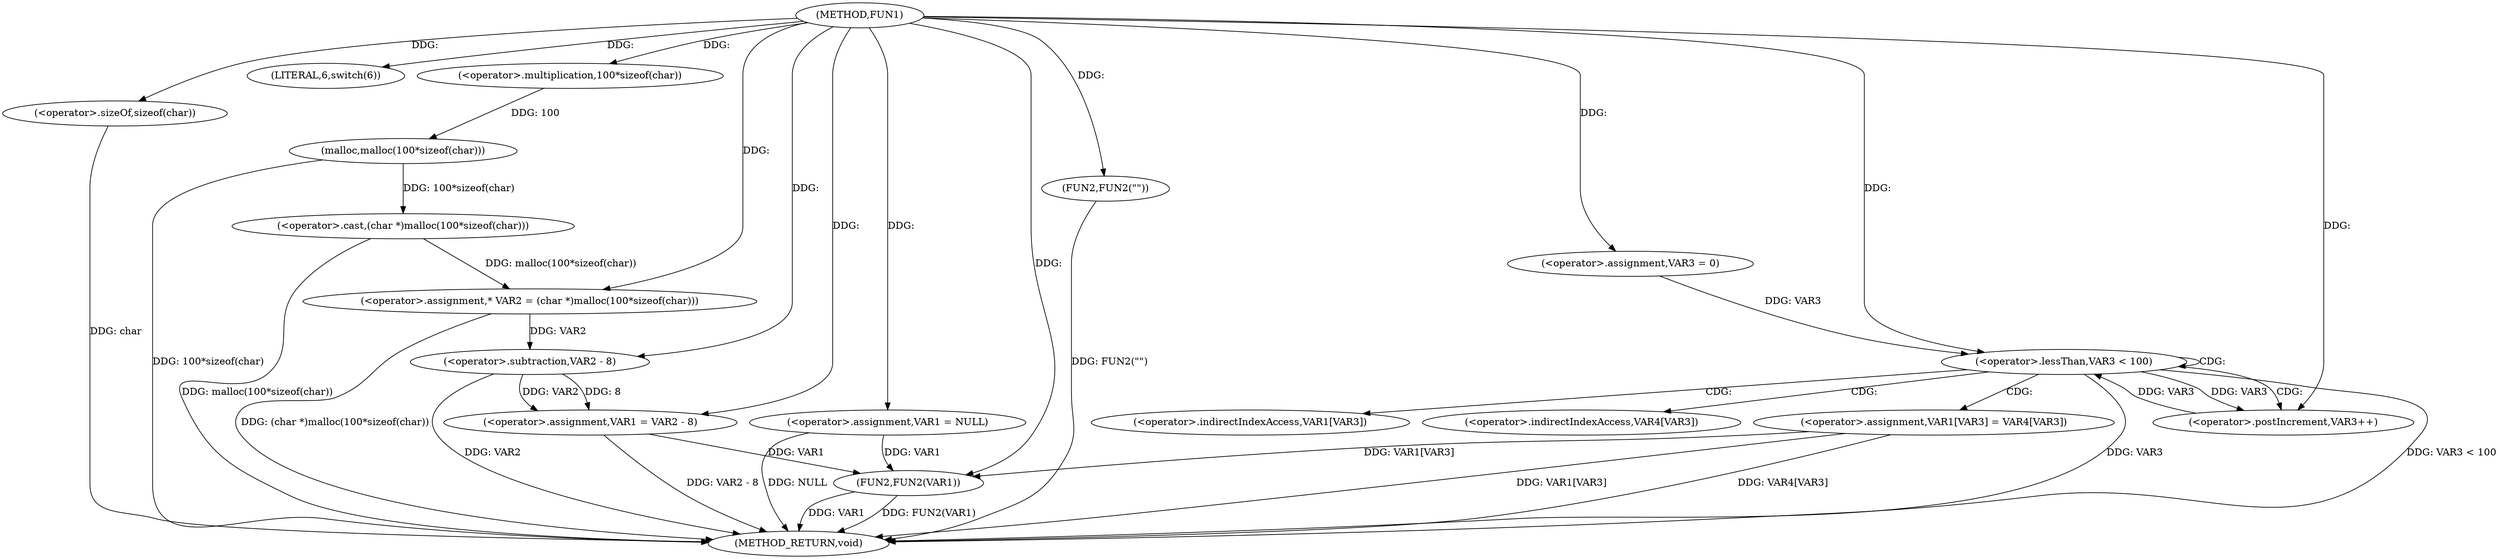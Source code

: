 digraph FUN1 {  
"1000100" [label = "(METHOD,FUN1)" ]
"1000153" [label = "(METHOD_RETURN,void)" ]
"1000103" [label = "(<operator>.assignment,VAR1 = NULL)" ]
"1000107" [label = "(LITERAL,6,switch(6))" ]
"1000112" [label = "(<operator>.assignment,* VAR2 = (char *)malloc(100*sizeof(char)))" ]
"1000114" [label = "(<operator>.cast,(char *)malloc(100*sizeof(char)))" ]
"1000116" [label = "(malloc,malloc(100*sizeof(char)))" ]
"1000117" [label = "(<operator>.multiplication,100*sizeof(char))" ]
"1000119" [label = "(<operator>.sizeOf,sizeof(char))" ]
"1000121" [label = "(<operator>.assignment,VAR1 = VAR2 - 8)" ]
"1000123" [label = "(<operator>.subtraction,VAR2 - 8)" ]
"1000128" [label = "(FUN2,FUN2(\"\"))" ]
"1000135" [label = "(<operator>.assignment,VAR3 = 0)" ]
"1000138" [label = "(<operator>.lessThan,VAR3 < 100)" ]
"1000141" [label = "(<operator>.postIncrement,VAR3++)" ]
"1000144" [label = "(<operator>.assignment,VAR1[VAR3] = VAR4[VAR3])" ]
"1000151" [label = "(FUN2,FUN2(VAR1))" ]
"1000145" [label = "(<operator>.indirectIndexAccess,VAR1[VAR3])" ]
"1000148" [label = "(<operator>.indirectIndexAccess,VAR4[VAR3])" ]
  "1000116" -> "1000153"  [ label = "DDG: 100*sizeof(char)"] 
  "1000151" -> "1000153"  [ label = "DDG: FUN2(VAR1)"] 
  "1000103" -> "1000153"  [ label = "DDG: NULL"] 
  "1000112" -> "1000153"  [ label = "DDG: (char *)malloc(100*sizeof(char))"] 
  "1000151" -> "1000153"  [ label = "DDG: VAR1"] 
  "1000144" -> "1000153"  [ label = "DDG: VAR4[VAR3]"] 
  "1000144" -> "1000153"  [ label = "DDG: VAR1[VAR3]"] 
  "1000114" -> "1000153"  [ label = "DDG: malloc(100*sizeof(char))"] 
  "1000123" -> "1000153"  [ label = "DDG: VAR2"] 
  "1000121" -> "1000153"  [ label = "DDG: VAR2 - 8"] 
  "1000138" -> "1000153"  [ label = "DDG: VAR3"] 
  "1000119" -> "1000153"  [ label = "DDG: char"] 
  "1000128" -> "1000153"  [ label = "DDG: FUN2(\"\")"] 
  "1000138" -> "1000153"  [ label = "DDG: VAR3 < 100"] 
  "1000100" -> "1000103"  [ label = "DDG: "] 
  "1000100" -> "1000107"  [ label = "DDG: "] 
  "1000114" -> "1000112"  [ label = "DDG: malloc(100*sizeof(char))"] 
  "1000100" -> "1000112"  [ label = "DDG: "] 
  "1000116" -> "1000114"  [ label = "DDG: 100*sizeof(char)"] 
  "1000117" -> "1000116"  [ label = "DDG: 100"] 
  "1000100" -> "1000117"  [ label = "DDG: "] 
  "1000100" -> "1000119"  [ label = "DDG: "] 
  "1000123" -> "1000121"  [ label = "DDG: VAR2"] 
  "1000123" -> "1000121"  [ label = "DDG: 8"] 
  "1000100" -> "1000121"  [ label = "DDG: "] 
  "1000112" -> "1000123"  [ label = "DDG: VAR2"] 
  "1000100" -> "1000123"  [ label = "DDG: "] 
  "1000100" -> "1000128"  [ label = "DDG: "] 
  "1000100" -> "1000135"  [ label = "DDG: "] 
  "1000141" -> "1000138"  [ label = "DDG: VAR3"] 
  "1000135" -> "1000138"  [ label = "DDG: VAR3"] 
  "1000100" -> "1000138"  [ label = "DDG: "] 
  "1000138" -> "1000141"  [ label = "DDG: VAR3"] 
  "1000100" -> "1000141"  [ label = "DDG: "] 
  "1000103" -> "1000151"  [ label = "DDG: VAR1"] 
  "1000121" -> "1000151"  [ label = "DDG: VAR1"] 
  "1000144" -> "1000151"  [ label = "DDG: VAR1[VAR3]"] 
  "1000100" -> "1000151"  [ label = "DDG: "] 
  "1000138" -> "1000141"  [ label = "CDG: "] 
  "1000138" -> "1000145"  [ label = "CDG: "] 
  "1000138" -> "1000148"  [ label = "CDG: "] 
  "1000138" -> "1000144"  [ label = "CDG: "] 
  "1000138" -> "1000138"  [ label = "CDG: "] 
}
